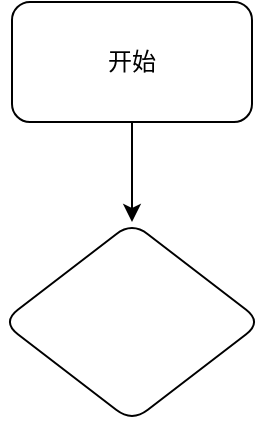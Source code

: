 <mxfile version="18.0.7" type="github"><diagram id="i0dMTA6VLadqCn9wmKdx" name="Page-1"><mxGraphModel dx="1038" dy="539" grid="1" gridSize="10" guides="1" tooltips="1" connect="1" arrows="1" fold="1" page="1" pageScale="1" pageWidth="827" pageHeight="1169" math="0" shadow="0"><root><mxCell id="0"/><mxCell id="1" parent="0"/><mxCell id="x1Ykzr9agQ8RogaUUEwv-9" value="" style="edgeStyle=orthogonalEdgeStyle;rounded=0;orthogonalLoop=1;jettySize=auto;html=1;" parent="1" source="x1Ykzr9agQ8RogaUUEwv-1" target="x1Ykzr9agQ8RogaUUEwv-8" edge="1"><mxGeometry relative="1" as="geometry"/></mxCell><mxCell id="x1Ykzr9agQ8RogaUUEwv-1" value="开始" style="rounded=1;whiteSpace=wrap;html=1;" parent="1" vertex="1"><mxGeometry x="310" y="10" width="120" height="60" as="geometry"/></mxCell><mxCell id="x1Ykzr9agQ8RogaUUEwv-8" value="" style="rhombus;whiteSpace=wrap;html=1;rounded=1;" parent="1" vertex="1"><mxGeometry x="305" y="120" width="130" height="100" as="geometry"/></mxCell></root></mxGraphModel></diagram></mxfile>